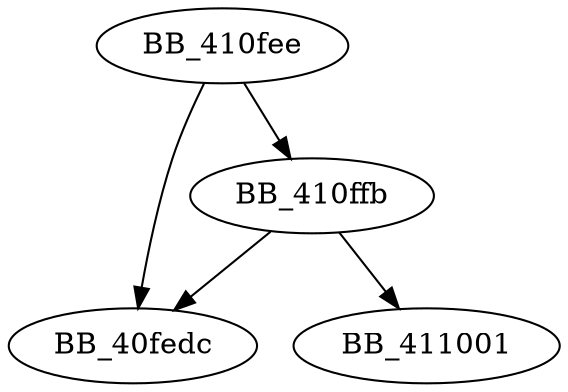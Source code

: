 DiGraph sub_410FEE{
BB_410fee->BB_40fedc
BB_410fee->BB_410ffb
BB_410ffb->BB_40fedc
BB_410ffb->BB_411001
}
